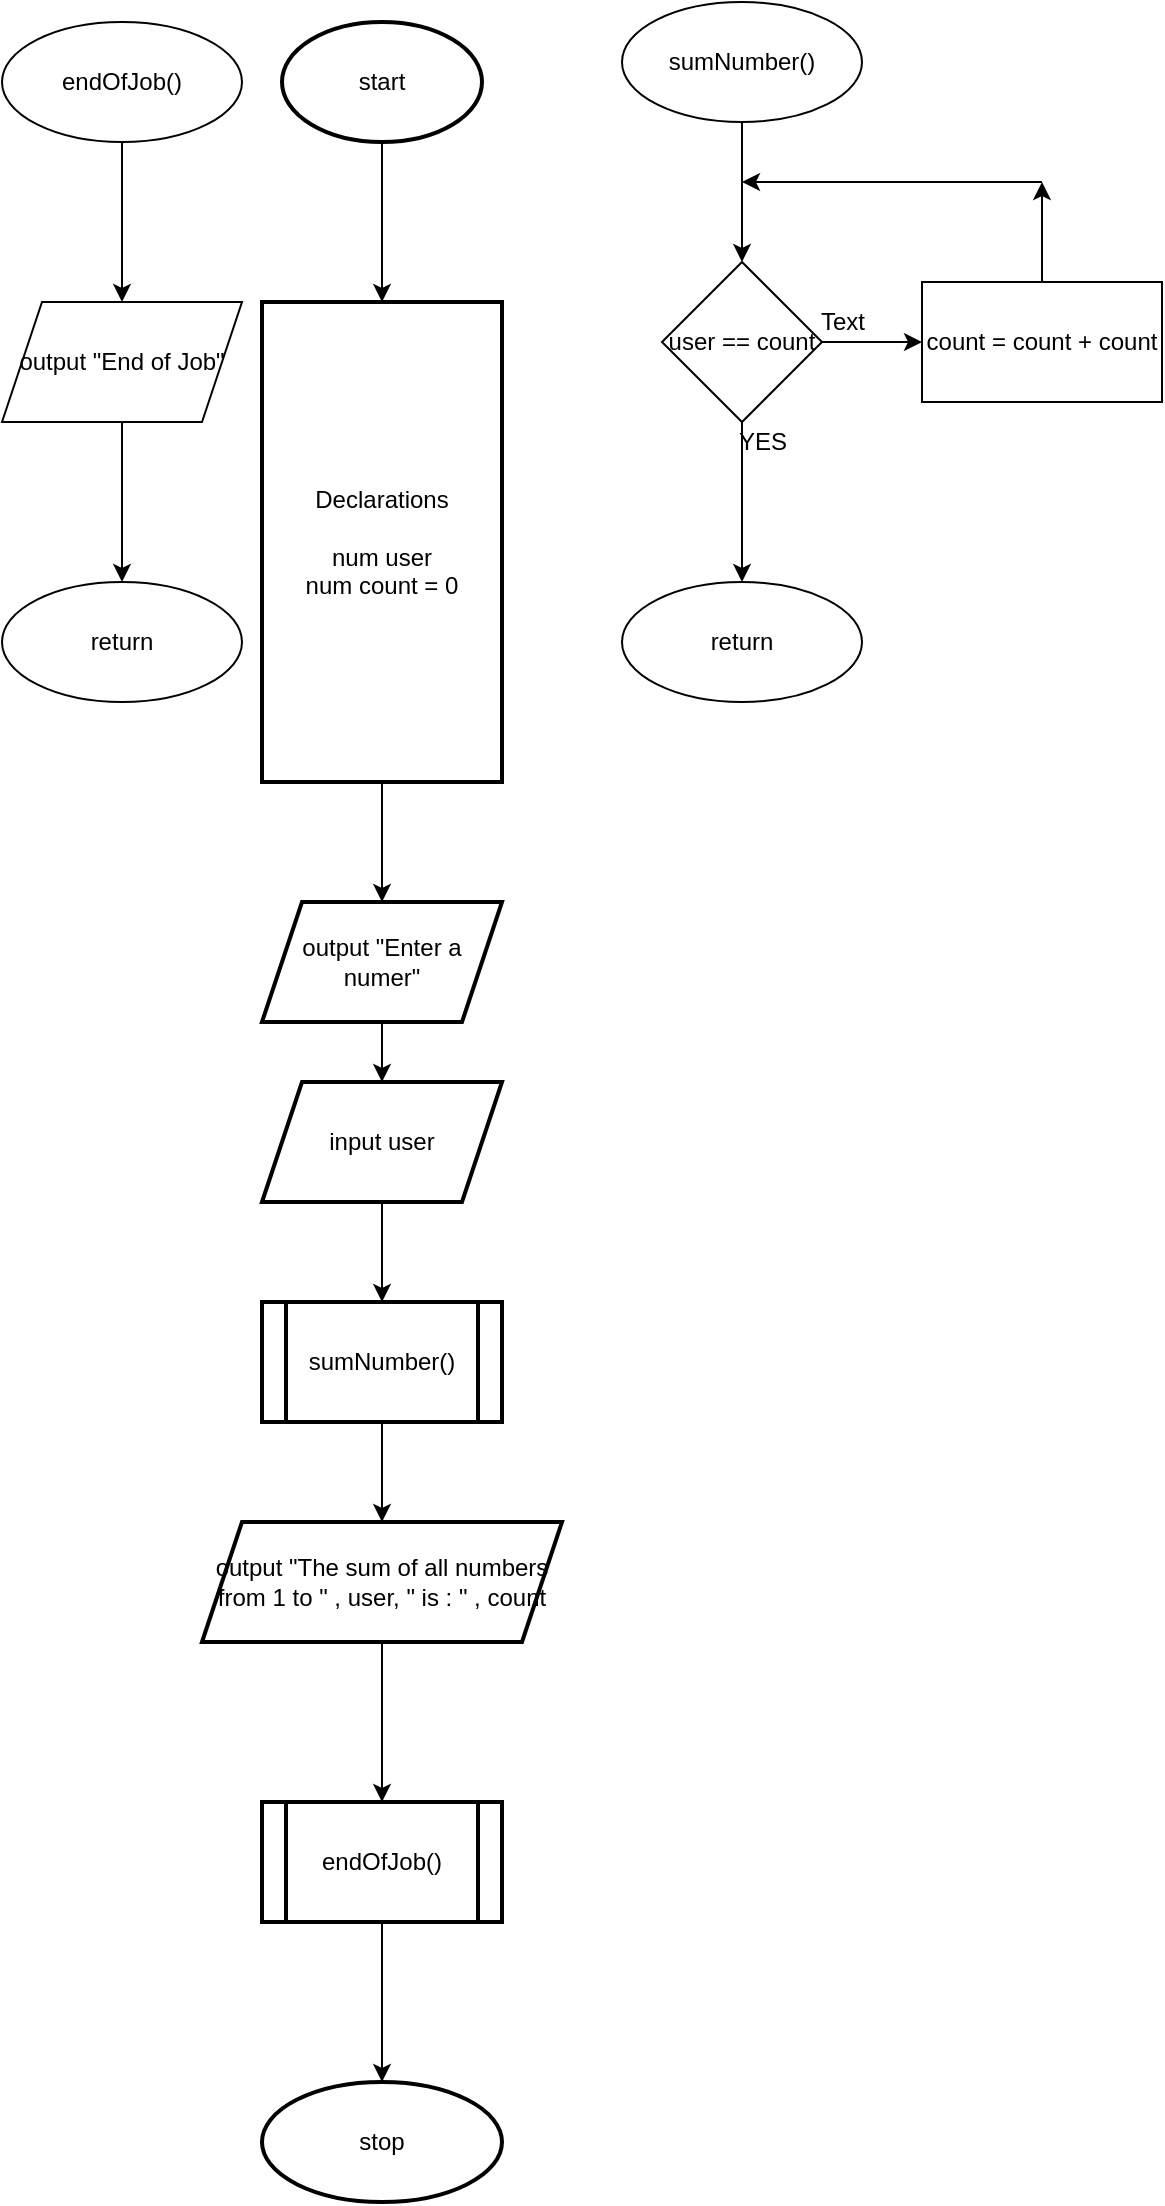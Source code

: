 <mxfile>
    <diagram id="KGDmFwntEpgfqEbsJxla" name="Page-1">
        <mxGraphModel dx="1198" dy="705" grid="1" gridSize="10" guides="1" tooltips="1" connect="1" arrows="1" fold="1" page="1" pageScale="1" pageWidth="850" pageHeight="1100" math="0" shadow="0">
            <root>
                <mxCell id="0"/>
                <mxCell id="1" parent="0"/>
                <mxCell id="4" value="" style="edgeStyle=none;html=1;" edge="1" parent="1" source="2" target="3">
                    <mxGeometry relative="1" as="geometry"/>
                </mxCell>
                <mxCell id="2" value="start" style="strokeWidth=2;html=1;shape=mxgraph.flowchart.start_1;whiteSpace=wrap;" vertex="1" parent="1">
                    <mxGeometry x="350" y="10" width="100" height="60" as="geometry"/>
                </mxCell>
                <mxCell id="6" value="" style="edgeStyle=none;html=1;" edge="1" parent="1" source="3" target="5">
                    <mxGeometry relative="1" as="geometry"/>
                </mxCell>
                <mxCell id="3" value="Declarations&lt;br&gt;&lt;br&gt;num user&lt;br&gt;num count = 0" style="whiteSpace=wrap;html=1;strokeWidth=2;" vertex="1" parent="1">
                    <mxGeometry x="340" y="150" width="120" height="240" as="geometry"/>
                </mxCell>
                <mxCell id="8" value="" style="edgeStyle=none;html=1;" edge="1" parent="1" source="5" target="7">
                    <mxGeometry relative="1" as="geometry"/>
                </mxCell>
                <mxCell id="5" value="output &quot;Enter a numer&quot;" style="shape=parallelogram;perimeter=parallelogramPerimeter;whiteSpace=wrap;html=1;fixedSize=1;strokeWidth=2;" vertex="1" parent="1">
                    <mxGeometry x="340" y="450" width="120" height="60" as="geometry"/>
                </mxCell>
                <mxCell id="10" value="" style="edgeStyle=none;html=1;" edge="1" parent="1" source="7" target="9">
                    <mxGeometry relative="1" as="geometry"/>
                </mxCell>
                <mxCell id="7" value="input user" style="shape=parallelogram;perimeter=parallelogramPerimeter;whiteSpace=wrap;html=1;fixedSize=1;strokeWidth=2;" vertex="1" parent="1">
                    <mxGeometry x="340" y="540" width="120" height="60" as="geometry"/>
                </mxCell>
                <mxCell id="20" value="" style="edgeStyle=none;html=1;" edge="1" parent="1" source="9" target="19">
                    <mxGeometry relative="1" as="geometry"/>
                </mxCell>
                <mxCell id="9" value="sumNumber()" style="shape=process;whiteSpace=wrap;html=1;backgroundOutline=1;strokeWidth=2;" vertex="1" parent="1">
                    <mxGeometry x="340" y="650" width="120" height="60" as="geometry"/>
                </mxCell>
                <mxCell id="31" value="" style="edgeStyle=none;html=1;" edge="1" parent="1" source="11" target="30">
                    <mxGeometry relative="1" as="geometry"/>
                </mxCell>
                <mxCell id="11" value="sumNumber()" style="ellipse;whiteSpace=wrap;html=1;" vertex="1" parent="1">
                    <mxGeometry x="520" width="120" height="60" as="geometry"/>
                </mxCell>
                <mxCell id="34" style="edgeStyle=none;html=1;exitX=0.5;exitY=0;exitDx=0;exitDy=0;" edge="1" parent="1" source="14">
                    <mxGeometry relative="1" as="geometry">
                        <mxPoint x="730" y="90" as="targetPoint"/>
                    </mxGeometry>
                </mxCell>
                <mxCell id="14" value="count = count + count" style="whiteSpace=wrap;html=1;" vertex="1" parent="1">
                    <mxGeometry x="670" y="140" width="120" height="60" as="geometry"/>
                </mxCell>
                <mxCell id="18" value="return" style="ellipse;whiteSpace=wrap;html=1;" vertex="1" parent="1">
                    <mxGeometry x="520" y="290" width="120" height="60" as="geometry"/>
                </mxCell>
                <mxCell id="27" value="" style="edgeStyle=none;html=1;" edge="1" parent="1" source="19" target="26">
                    <mxGeometry relative="1" as="geometry"/>
                </mxCell>
                <mxCell id="19" value="output &quot;The sum of all numbers from 1 to &quot; , user, &quot; is : &quot; , count" style="shape=parallelogram;perimeter=parallelogramPerimeter;whiteSpace=wrap;html=1;fixedSize=1;strokeWidth=2;" vertex="1" parent="1">
                    <mxGeometry x="310" y="760" width="180" height="60" as="geometry"/>
                </mxCell>
                <mxCell id="23" value="" style="edgeStyle=none;html=1;" edge="1" parent="1" source="21" target="22">
                    <mxGeometry relative="1" as="geometry"/>
                </mxCell>
                <mxCell id="21" value="endOfJob()" style="ellipse;whiteSpace=wrap;html=1;" vertex="1" parent="1">
                    <mxGeometry x="210" y="10" width="120" height="60" as="geometry"/>
                </mxCell>
                <mxCell id="25" value="" style="edgeStyle=none;html=1;" edge="1" parent="1" source="22" target="24">
                    <mxGeometry relative="1" as="geometry"/>
                </mxCell>
                <mxCell id="22" value="output &quot;End of Job&quot;" style="shape=parallelogram;perimeter=parallelogramPerimeter;whiteSpace=wrap;html=1;fixedSize=1;" vertex="1" parent="1">
                    <mxGeometry x="210" y="150" width="120" height="60" as="geometry"/>
                </mxCell>
                <mxCell id="24" value="return" style="ellipse;whiteSpace=wrap;html=1;" vertex="1" parent="1">
                    <mxGeometry x="210" y="290" width="120" height="60" as="geometry"/>
                </mxCell>
                <mxCell id="29" value="" style="edgeStyle=none;html=1;" edge="1" parent="1" source="26" target="28">
                    <mxGeometry relative="1" as="geometry"/>
                </mxCell>
                <mxCell id="26" value="endOfJob()" style="shape=process;whiteSpace=wrap;html=1;backgroundOutline=1;strokeWidth=2;" vertex="1" parent="1">
                    <mxGeometry x="340" y="900" width="120" height="60" as="geometry"/>
                </mxCell>
                <mxCell id="28" value="stop" style="ellipse;whiteSpace=wrap;html=1;strokeWidth=2;" vertex="1" parent="1">
                    <mxGeometry x="340" y="1040" width="120" height="60" as="geometry"/>
                </mxCell>
                <mxCell id="32" style="edgeStyle=none;html=1;exitX=0.5;exitY=1;exitDx=0;exitDy=0;" edge="1" parent="1" source="30" target="18">
                    <mxGeometry relative="1" as="geometry"/>
                </mxCell>
                <mxCell id="33" style="edgeStyle=none;html=1;exitX=1;exitY=0.5;exitDx=0;exitDy=0;entryX=0;entryY=0.5;entryDx=0;entryDy=0;" edge="1" parent="1" source="30" target="14">
                    <mxGeometry relative="1" as="geometry"/>
                </mxCell>
                <mxCell id="30" value="user == count" style="rhombus;whiteSpace=wrap;html=1;" vertex="1" parent="1">
                    <mxGeometry x="540" y="130" width="80" height="80" as="geometry"/>
                </mxCell>
                <mxCell id="35" value="" style="endArrow=classic;html=1;" edge="1" parent="1">
                    <mxGeometry width="50" height="50" relative="1" as="geometry">
                        <mxPoint x="730" y="90" as="sourcePoint"/>
                        <mxPoint x="580" y="90" as="targetPoint"/>
                    </mxGeometry>
                </mxCell>
                <mxCell id="36" value="YES" style="text;html=1;align=center;verticalAlign=middle;resizable=0;points=[];autosize=1;strokeColor=none;fillColor=none;" vertex="1" parent="1">
                    <mxGeometry x="570" y="210" width="40" height="20" as="geometry"/>
                </mxCell>
                <mxCell id="37" value="Text" style="text;html=1;align=center;verticalAlign=middle;resizable=0;points=[];autosize=1;strokeColor=none;fillColor=none;" vertex="1" parent="1">
                    <mxGeometry x="610" y="150" width="40" height="20" as="geometry"/>
                </mxCell>
            </root>
        </mxGraphModel>
    </diagram>
</mxfile>